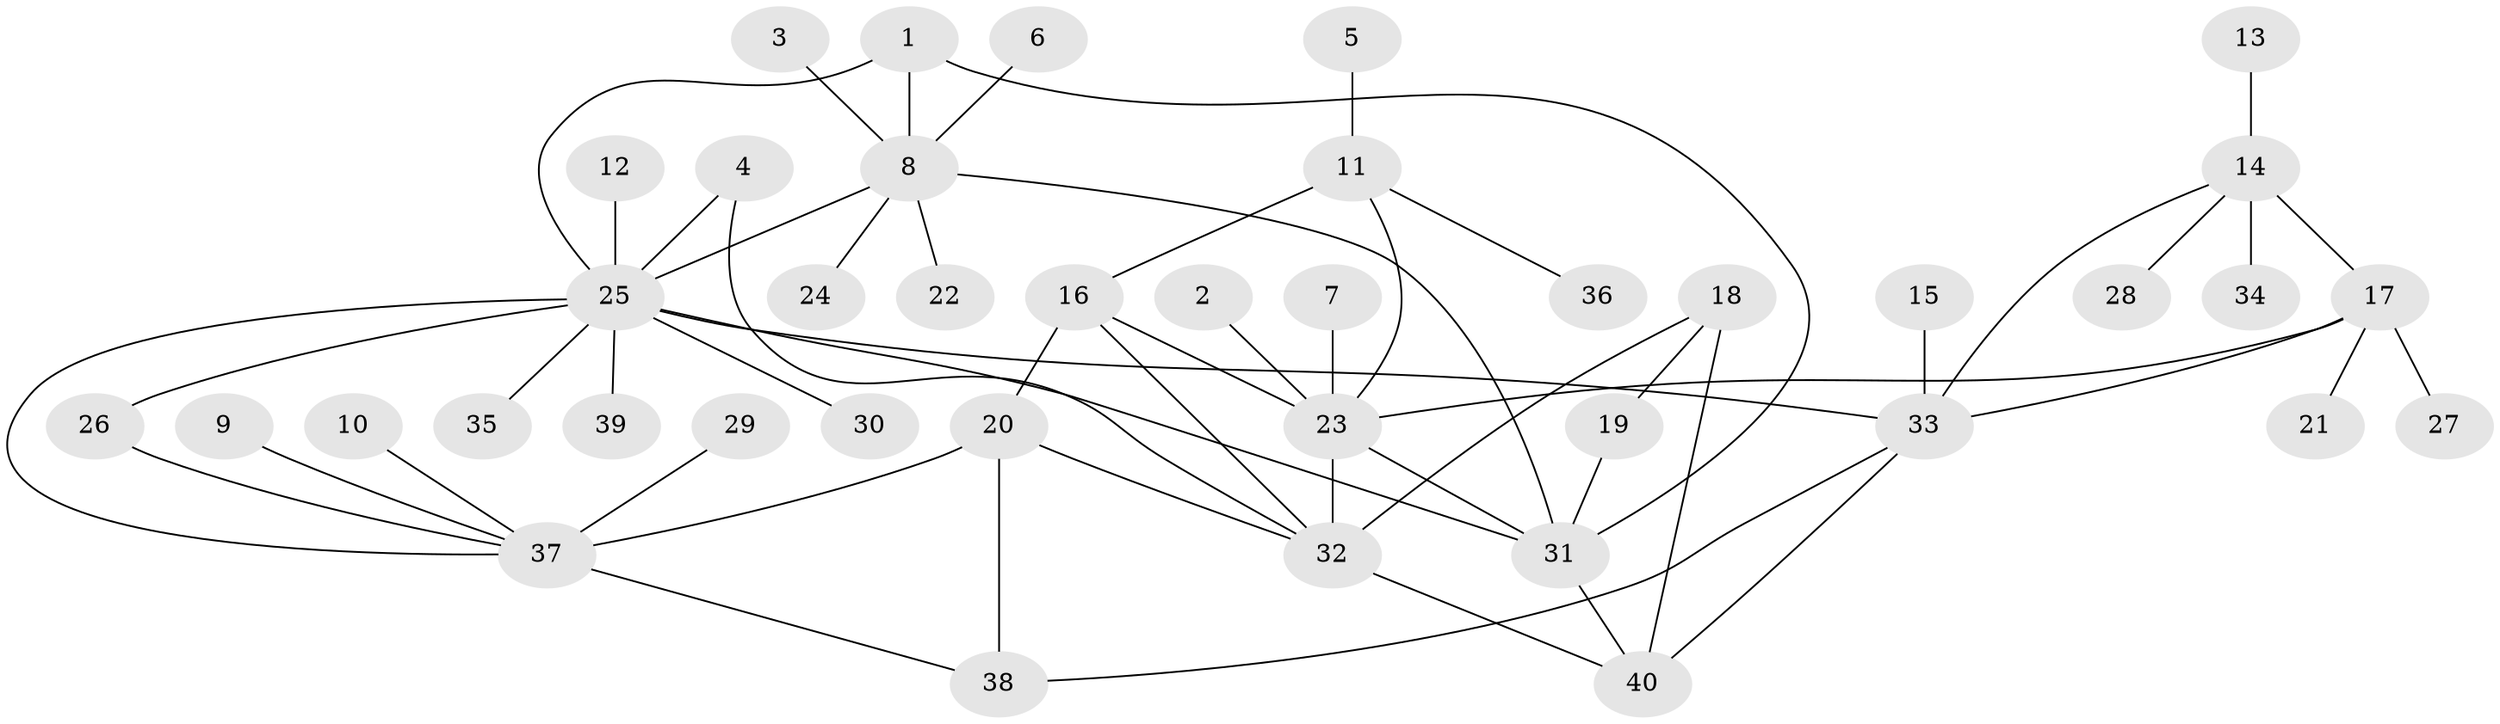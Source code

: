 // original degree distribution, {9: 0.025, 3: 0.0125, 13: 0.0125, 8: 0.025, 7: 0.0375, 5: 0.05, 4: 0.0375, 10: 0.0375, 6: 0.0125, 1: 0.6125, 2: 0.1375}
// Generated by graph-tools (version 1.1) at 2025/37/03/04/25 23:37:41]
// undirected, 40 vertices, 56 edges
graph export_dot {
  node [color=gray90,style=filled];
  1;
  2;
  3;
  4;
  5;
  6;
  7;
  8;
  9;
  10;
  11;
  12;
  13;
  14;
  15;
  16;
  17;
  18;
  19;
  20;
  21;
  22;
  23;
  24;
  25;
  26;
  27;
  28;
  29;
  30;
  31;
  32;
  33;
  34;
  35;
  36;
  37;
  38;
  39;
  40;
  1 -- 8 [weight=1.0];
  1 -- 25 [weight=1.0];
  1 -- 31 [weight=1.0];
  2 -- 23 [weight=1.0];
  3 -- 8 [weight=1.0];
  4 -- 25 [weight=1.0];
  4 -- 32 [weight=1.0];
  5 -- 11 [weight=1.0];
  6 -- 8 [weight=1.0];
  7 -- 23 [weight=1.0];
  8 -- 22 [weight=1.0];
  8 -- 24 [weight=1.0];
  8 -- 25 [weight=1.0];
  8 -- 31 [weight=1.0];
  9 -- 37 [weight=1.0];
  10 -- 37 [weight=1.0];
  11 -- 16 [weight=2.0];
  11 -- 23 [weight=1.0];
  11 -- 36 [weight=1.0];
  12 -- 25 [weight=1.0];
  13 -- 14 [weight=1.0];
  14 -- 17 [weight=2.0];
  14 -- 28 [weight=1.0];
  14 -- 33 [weight=1.0];
  14 -- 34 [weight=1.0];
  15 -- 33 [weight=1.0];
  16 -- 20 [weight=1.0];
  16 -- 23 [weight=2.0];
  16 -- 32 [weight=1.0];
  17 -- 21 [weight=1.0];
  17 -- 23 [weight=1.0];
  17 -- 27 [weight=1.0];
  17 -- 33 [weight=2.0];
  18 -- 19 [weight=1.0];
  18 -- 32 [weight=2.0];
  18 -- 40 [weight=2.0];
  19 -- 31 [weight=1.0];
  20 -- 32 [weight=1.0];
  20 -- 37 [weight=2.0];
  20 -- 38 [weight=2.0];
  23 -- 31 [weight=1.0];
  23 -- 32 [weight=1.0];
  25 -- 26 [weight=1.0];
  25 -- 30 [weight=1.0];
  25 -- 31 [weight=1.0];
  25 -- 33 [weight=1.0];
  25 -- 35 [weight=1.0];
  25 -- 37 [weight=1.0];
  25 -- 39 [weight=1.0];
  26 -- 37 [weight=1.0];
  29 -- 37 [weight=1.0];
  31 -- 40 [weight=2.0];
  32 -- 40 [weight=1.0];
  33 -- 38 [weight=1.0];
  33 -- 40 [weight=1.0];
  37 -- 38 [weight=1.0];
}
